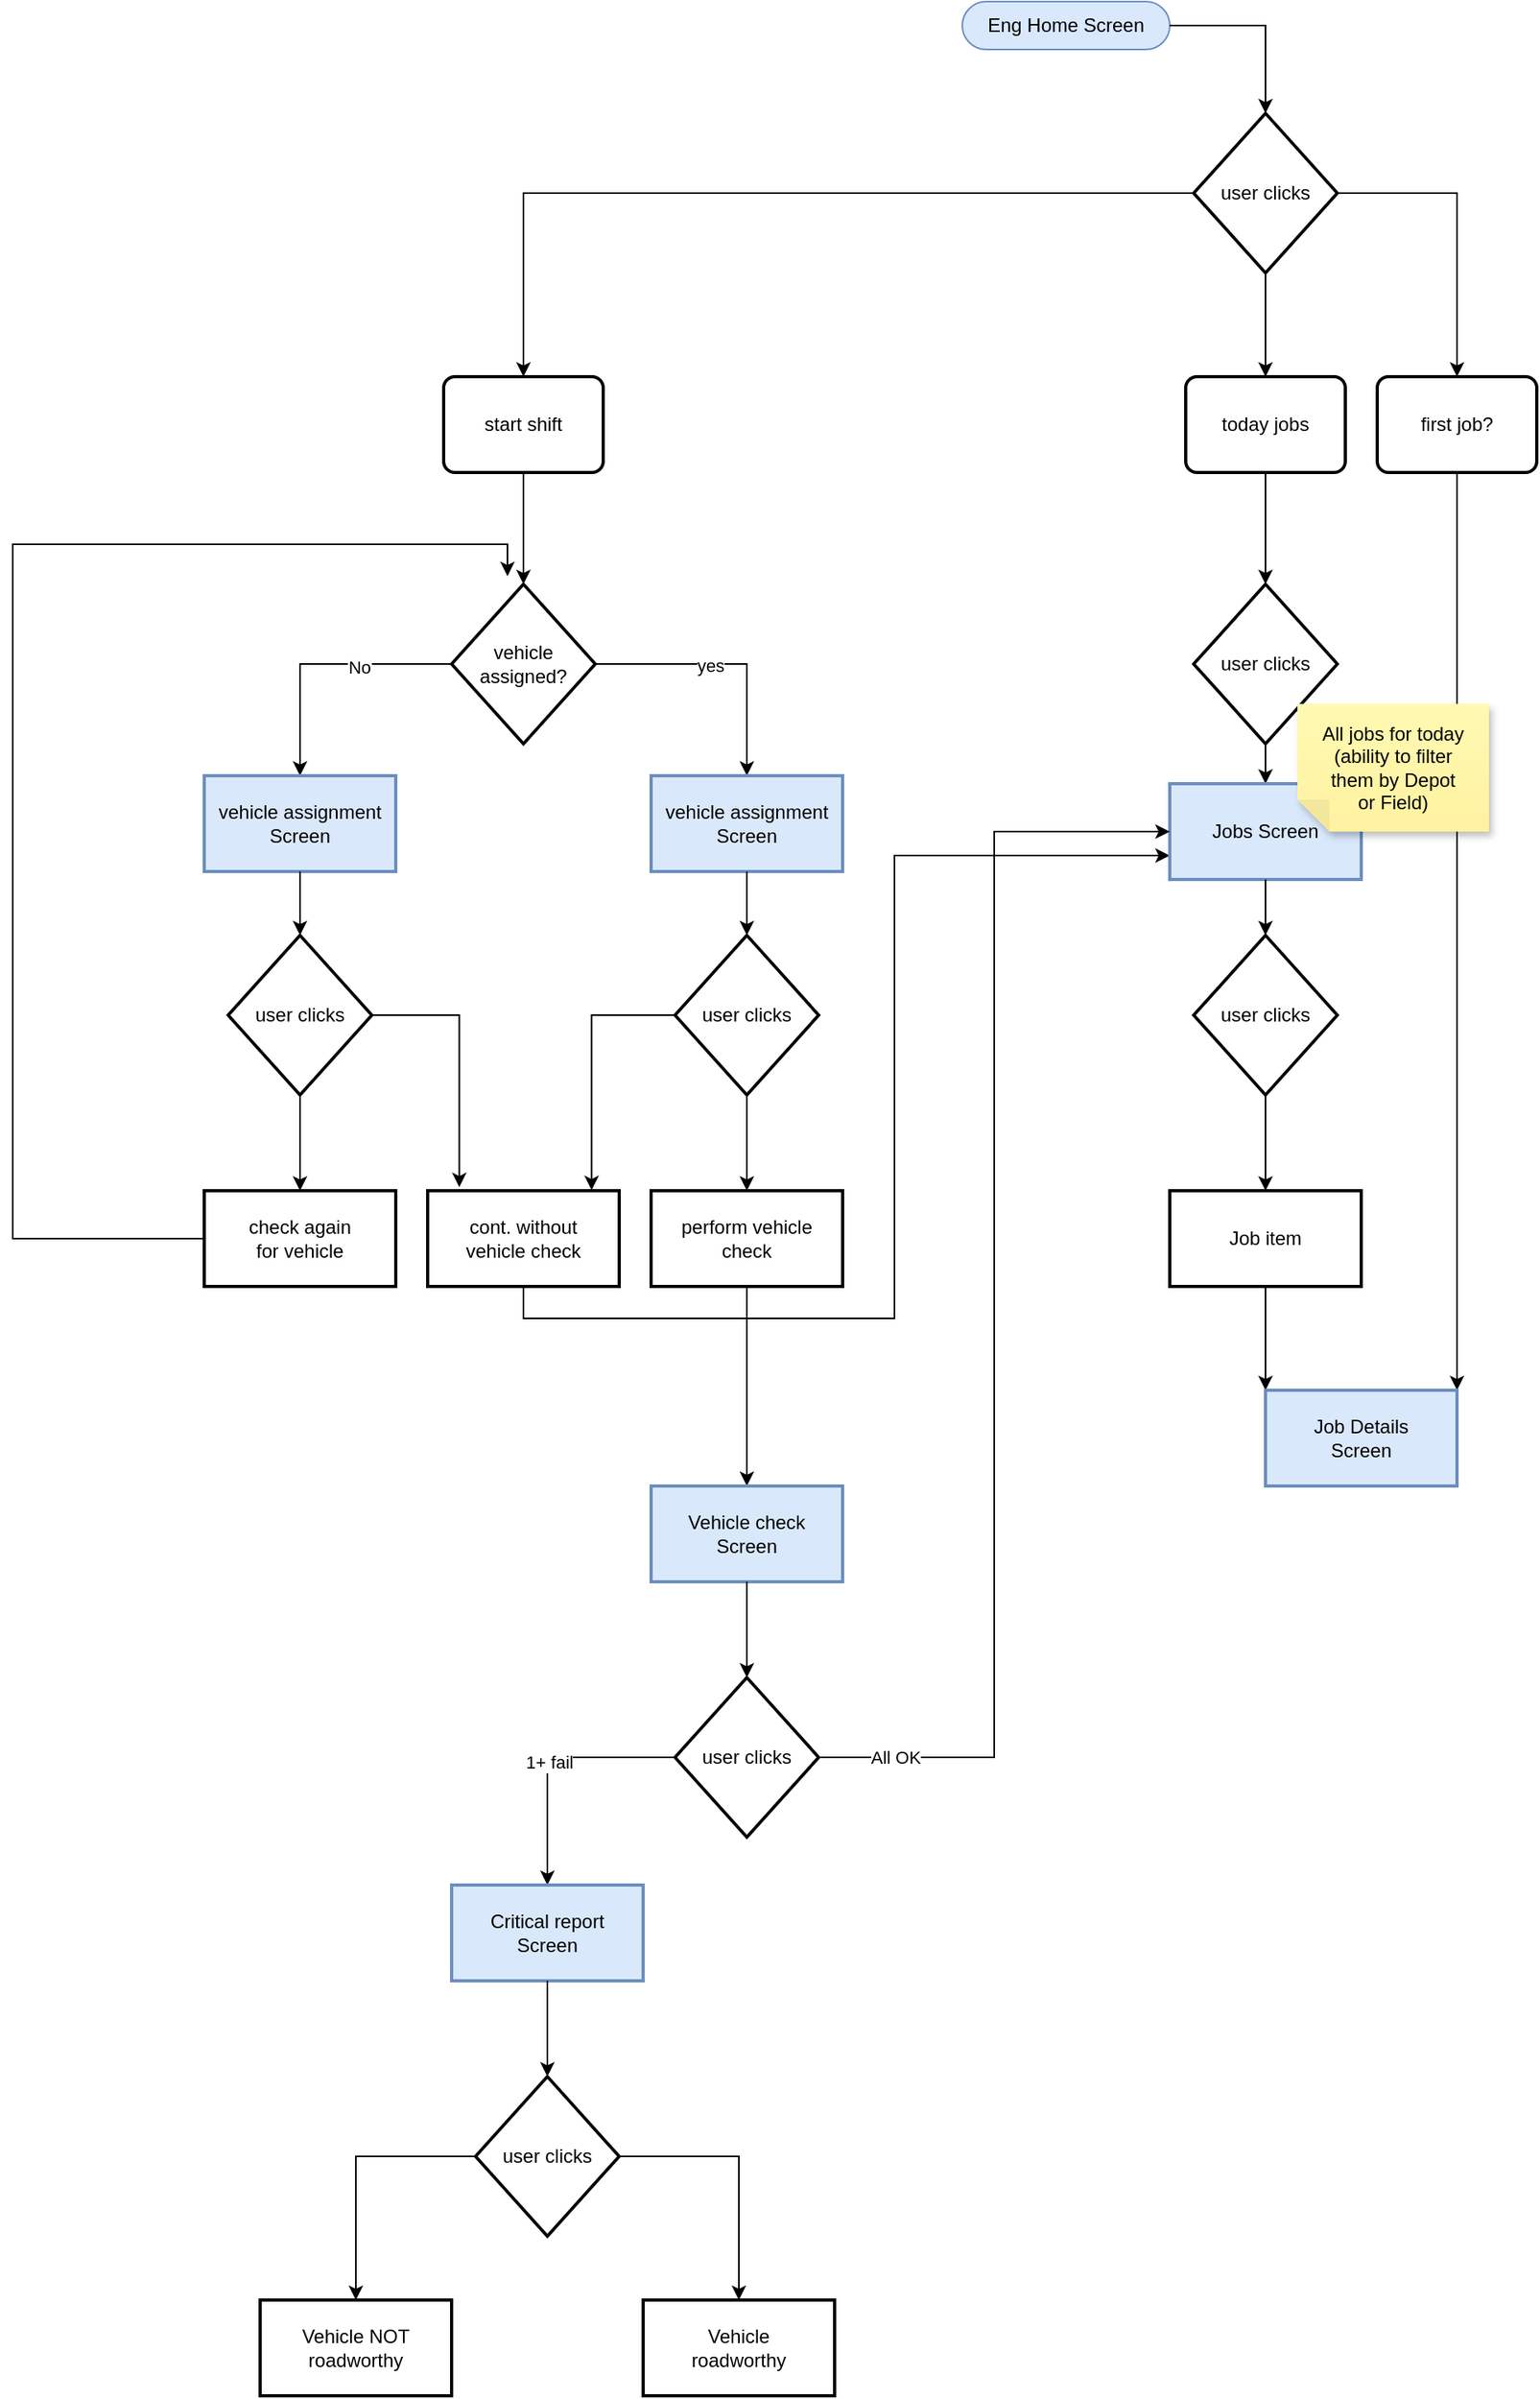 <mxfile version="22.1.5" type="github">
  <diagram id="kgpKYQtTHZ0yAKxKKP6v" name="Page-1">
    <mxGraphModel dx="2194" dy="1446" grid="1" gridSize="10" guides="1" tooltips="1" connect="1" arrows="1" fold="1" page="1" pageScale="1" pageWidth="850" pageHeight="1100" math="0" shadow="0">
      <root>
        <mxCell id="0" />
        <mxCell id="1" parent="0" />
        <mxCell id="PvGmognT5EnWfmdFGkZc-1" value="Eng Home Screen" style="html=1;dashed=0;whiteSpace=wrap;shape=mxgraph.dfd.start;fillColor=#dae8fc;strokeColor=#6c8ebf;" parent="1" vertex="1">
          <mxGeometry x="135" y="30" width="130" height="30" as="geometry" />
        </mxCell>
        <mxCell id="PvGmognT5EnWfmdFGkZc-11" value="" style="edgeStyle=orthogonalEdgeStyle;rounded=0;orthogonalLoop=1;jettySize=auto;html=1;" parent="1" source="PvGmognT5EnWfmdFGkZc-8" target="PvGmognT5EnWfmdFGkZc-10" edge="1">
          <mxGeometry relative="1" as="geometry" />
        </mxCell>
        <mxCell id="PvGmognT5EnWfmdFGkZc-12" value="yes" style="edgeLabel;html=1;align=center;verticalAlign=middle;resizable=0;points=[];" parent="PvGmognT5EnWfmdFGkZc-11" vertex="1" connectable="0">
          <mxGeometry x="-0.125" y="-1" relative="1" as="geometry">
            <mxPoint as="offset" />
          </mxGeometry>
        </mxCell>
        <mxCell id="PvGmognT5EnWfmdFGkZc-34" style="edgeStyle=orthogonalEdgeStyle;rounded=0;orthogonalLoop=1;jettySize=auto;html=1;entryX=0.5;entryY=0;entryDx=0;entryDy=0;" parent="1" source="PvGmognT5EnWfmdFGkZc-8" target="PvGmognT5EnWfmdFGkZc-33" edge="1">
          <mxGeometry relative="1" as="geometry" />
        </mxCell>
        <mxCell id="PvGmognT5EnWfmdFGkZc-35" value="No" style="edgeLabel;html=1;align=center;verticalAlign=middle;resizable=0;points=[];" parent="PvGmognT5EnWfmdFGkZc-34" vertex="1" connectable="0">
          <mxGeometry x="-0.298" y="2" relative="1" as="geometry">
            <mxPoint as="offset" />
          </mxGeometry>
        </mxCell>
        <mxCell id="PvGmognT5EnWfmdFGkZc-8" value="vehicle&lt;br&gt;assigned?" style="strokeWidth=2;html=1;shape=mxgraph.flowchart.decision;whiteSpace=wrap;" parent="1" vertex="1">
          <mxGeometry x="-185" y="395" width="90" height="100" as="geometry" />
        </mxCell>
        <mxCell id="PvGmognT5EnWfmdFGkZc-10" value="vehicle assignment&lt;br&gt;Screen" style="whiteSpace=wrap;html=1;strokeWidth=2;fillColor=#dae8fc;strokeColor=#6c8ebf;" parent="1" vertex="1">
          <mxGeometry x="-60" y="515" width="120" height="60" as="geometry" />
        </mxCell>
        <mxCell id="3YgIs-ONGYep-g5zf4NA-14" style="edgeStyle=orthogonalEdgeStyle;rounded=0;orthogonalLoop=1;jettySize=auto;html=1;entryX=0;entryY=0.75;entryDx=0;entryDy=0;exitX=0.5;exitY=1;exitDx=0;exitDy=0;" edge="1" parent="1" source="PvGmognT5EnWfmdFGkZc-13" target="PvGmognT5EnWfmdFGkZc-47">
          <mxGeometry relative="1" as="geometry" />
        </mxCell>
        <mxCell id="PvGmognT5EnWfmdFGkZc-13" value="cont. without&lt;br&gt;vehicle check" style="whiteSpace=wrap;html=1;strokeWidth=2;" parent="1" vertex="1">
          <mxGeometry x="-200" y="775" width="120" height="60" as="geometry" />
        </mxCell>
        <mxCell id="PvGmognT5EnWfmdFGkZc-27" style="edgeStyle=orthogonalEdgeStyle;rounded=0;orthogonalLoop=1;jettySize=auto;html=1;entryX=0.5;entryY=0;entryDx=0;entryDy=0;" parent="1" source="PvGmognT5EnWfmdFGkZc-22" target="PvGmognT5EnWfmdFGkZc-24" edge="1">
          <mxGeometry relative="1" as="geometry" />
        </mxCell>
        <mxCell id="PvGmognT5EnWfmdFGkZc-28" style="edgeStyle=orthogonalEdgeStyle;rounded=0;orthogonalLoop=1;jettySize=auto;html=1;entryX=0.5;entryY=0;entryDx=0;entryDy=0;" parent="1" source="PvGmognT5EnWfmdFGkZc-22" target="PvGmognT5EnWfmdFGkZc-23" edge="1">
          <mxGeometry relative="1" as="geometry" />
        </mxCell>
        <mxCell id="PvGmognT5EnWfmdFGkZc-29" style="edgeStyle=orthogonalEdgeStyle;rounded=0;orthogonalLoop=1;jettySize=auto;html=1;entryX=0.5;entryY=0;entryDx=0;entryDy=0;" parent="1" source="PvGmognT5EnWfmdFGkZc-22" target="PvGmognT5EnWfmdFGkZc-25" edge="1">
          <mxGeometry relative="1" as="geometry" />
        </mxCell>
        <mxCell id="PvGmognT5EnWfmdFGkZc-22" value="user clicks" style="strokeWidth=2;html=1;shape=mxgraph.flowchart.decision;whiteSpace=wrap;" parent="1" vertex="1">
          <mxGeometry x="280" y="100" width="90" height="100" as="geometry" />
        </mxCell>
        <mxCell id="PvGmognT5EnWfmdFGkZc-23" value="start shift" style="rounded=1;whiteSpace=wrap;html=1;absoluteArcSize=1;arcSize=14;strokeWidth=2;" parent="1" vertex="1">
          <mxGeometry x="-190" y="265" width="100" height="60" as="geometry" />
        </mxCell>
        <mxCell id="PvGmognT5EnWfmdFGkZc-24" value="today jobs" style="rounded=1;whiteSpace=wrap;html=1;absoluteArcSize=1;arcSize=14;strokeWidth=2;" parent="1" vertex="1">
          <mxGeometry x="275" y="265" width="100" height="60" as="geometry" />
        </mxCell>
        <mxCell id="PvGmognT5EnWfmdFGkZc-57" style="edgeStyle=orthogonalEdgeStyle;rounded=0;orthogonalLoop=1;jettySize=auto;html=1;entryX=1;entryY=0;entryDx=0;entryDy=0;" parent="1" source="PvGmognT5EnWfmdFGkZc-25" target="PvGmognT5EnWfmdFGkZc-56" edge="1">
          <mxGeometry relative="1" as="geometry" />
        </mxCell>
        <mxCell id="PvGmognT5EnWfmdFGkZc-25" value="first job?" style="rounded=1;whiteSpace=wrap;html=1;absoluteArcSize=1;arcSize=14;strokeWidth=2;" parent="1" vertex="1">
          <mxGeometry x="395" y="265" width="100" height="60" as="geometry" />
        </mxCell>
        <mxCell id="PvGmognT5EnWfmdFGkZc-30" style="edgeStyle=orthogonalEdgeStyle;rounded=0;orthogonalLoop=1;jettySize=auto;html=1;entryX=0.5;entryY=0;entryDx=0;entryDy=0;entryPerimeter=0;" parent="1" source="PvGmognT5EnWfmdFGkZc-1" target="PvGmognT5EnWfmdFGkZc-22" edge="1">
          <mxGeometry relative="1" as="geometry" />
        </mxCell>
        <mxCell id="PvGmognT5EnWfmdFGkZc-31" style="edgeStyle=orthogonalEdgeStyle;rounded=0;orthogonalLoop=1;jettySize=auto;html=1;entryX=0.5;entryY=0;entryDx=0;entryDy=0;entryPerimeter=0;" parent="1" source="PvGmognT5EnWfmdFGkZc-23" target="PvGmognT5EnWfmdFGkZc-8" edge="1">
          <mxGeometry relative="1" as="geometry" />
        </mxCell>
        <mxCell id="PvGmognT5EnWfmdFGkZc-42" style="edgeStyle=orthogonalEdgeStyle;rounded=0;orthogonalLoop=1;jettySize=auto;html=1;entryX=0.5;entryY=0;entryDx=0;entryDy=0;" parent="1" source="PvGmognT5EnWfmdFGkZc-32" target="PvGmognT5EnWfmdFGkZc-41" edge="1">
          <mxGeometry relative="1" as="geometry" />
        </mxCell>
        <mxCell id="PvGmognT5EnWfmdFGkZc-32" value="user clicks" style="strokeWidth=2;html=1;shape=mxgraph.flowchart.decision;whiteSpace=wrap;" parent="1" vertex="1">
          <mxGeometry x="-45" y="615" width="90" height="100" as="geometry" />
        </mxCell>
        <mxCell id="PvGmognT5EnWfmdFGkZc-33" value="vehicle assignment&lt;br&gt;Screen" style="whiteSpace=wrap;html=1;strokeWidth=2;fillColor=#dae8fc;strokeColor=#6c8ebf;" parent="1" vertex="1">
          <mxGeometry x="-340" y="515" width="120" height="60" as="geometry" />
        </mxCell>
        <mxCell id="PvGmognT5EnWfmdFGkZc-36" style="edgeStyle=orthogonalEdgeStyle;rounded=0;orthogonalLoop=1;jettySize=auto;html=1;entryX=0.5;entryY=0;entryDx=0;entryDy=0;entryPerimeter=0;" parent="1" source="PvGmognT5EnWfmdFGkZc-10" target="PvGmognT5EnWfmdFGkZc-32" edge="1">
          <mxGeometry relative="1" as="geometry" />
        </mxCell>
        <mxCell id="PvGmognT5EnWfmdFGkZc-44" style="edgeStyle=orthogonalEdgeStyle;rounded=0;orthogonalLoop=1;jettySize=auto;html=1;entryX=0.5;entryY=0;entryDx=0;entryDy=0;" parent="1" source="PvGmognT5EnWfmdFGkZc-37" target="PvGmognT5EnWfmdFGkZc-43" edge="1">
          <mxGeometry relative="1" as="geometry" />
        </mxCell>
        <mxCell id="PvGmognT5EnWfmdFGkZc-37" value="user clicks" style="strokeWidth=2;html=1;shape=mxgraph.flowchart.decision;whiteSpace=wrap;" parent="1" vertex="1">
          <mxGeometry x="-325" y="615" width="90" height="100" as="geometry" />
        </mxCell>
        <mxCell id="PvGmognT5EnWfmdFGkZc-38" style="edgeStyle=orthogonalEdgeStyle;rounded=0;orthogonalLoop=1;jettySize=auto;html=1;entryX=0.5;entryY=0;entryDx=0;entryDy=0;entryPerimeter=0;" parent="1" source="PvGmognT5EnWfmdFGkZc-33" target="PvGmognT5EnWfmdFGkZc-37" edge="1">
          <mxGeometry relative="1" as="geometry" />
        </mxCell>
        <mxCell id="3YgIs-ONGYep-g5zf4NA-2" style="edgeStyle=orthogonalEdgeStyle;rounded=0;orthogonalLoop=1;jettySize=auto;html=1;entryX=0.5;entryY=0;entryDx=0;entryDy=0;" edge="1" parent="1" source="PvGmognT5EnWfmdFGkZc-41" target="3YgIs-ONGYep-g5zf4NA-1">
          <mxGeometry relative="1" as="geometry" />
        </mxCell>
        <mxCell id="PvGmognT5EnWfmdFGkZc-41" value="perform vehicle &lt;br&gt;check" style="whiteSpace=wrap;html=1;strokeWidth=2;" parent="1" vertex="1">
          <mxGeometry x="-60" y="775" width="120" height="60" as="geometry" />
        </mxCell>
        <mxCell id="PvGmognT5EnWfmdFGkZc-59" style="edgeStyle=orthogonalEdgeStyle;rounded=0;orthogonalLoop=1;jettySize=auto;html=1;" parent="1" source="PvGmognT5EnWfmdFGkZc-43" edge="1">
          <mxGeometry relative="1" as="geometry">
            <mxPoint x="-150" y="390" as="targetPoint" />
            <Array as="points">
              <mxPoint x="-460" y="805" />
              <mxPoint x="-460" y="370" />
            </Array>
          </mxGeometry>
        </mxCell>
        <mxCell id="PvGmognT5EnWfmdFGkZc-43" value="check again&lt;br&gt;for vehicle" style="whiteSpace=wrap;html=1;strokeWidth=2;" parent="1" vertex="1">
          <mxGeometry x="-340" y="775" width="120" height="60" as="geometry" />
        </mxCell>
        <mxCell id="PvGmognT5EnWfmdFGkZc-48" style="edgeStyle=orthogonalEdgeStyle;rounded=0;orthogonalLoop=1;jettySize=auto;html=1;entryX=0.5;entryY=0;entryDx=0;entryDy=0;" parent="1" source="PvGmognT5EnWfmdFGkZc-45" target="PvGmognT5EnWfmdFGkZc-47" edge="1">
          <mxGeometry relative="1" as="geometry" />
        </mxCell>
        <mxCell id="PvGmognT5EnWfmdFGkZc-45" value="user clicks" style="strokeWidth=2;html=1;shape=mxgraph.flowchart.decision;whiteSpace=wrap;" parent="1" vertex="1">
          <mxGeometry x="280" y="395" width="90" height="100" as="geometry" />
        </mxCell>
        <mxCell id="PvGmognT5EnWfmdFGkZc-46" style="edgeStyle=orthogonalEdgeStyle;rounded=0;orthogonalLoop=1;jettySize=auto;html=1;entryX=0.5;entryY=0;entryDx=0;entryDy=0;entryPerimeter=0;" parent="1" source="PvGmognT5EnWfmdFGkZc-24" target="PvGmognT5EnWfmdFGkZc-45" edge="1">
          <mxGeometry relative="1" as="geometry" />
        </mxCell>
        <mxCell id="PvGmognT5EnWfmdFGkZc-47" value="Jobs Screen" style="whiteSpace=wrap;html=1;strokeWidth=2;fillColor=#dae8fc;strokeColor=#6c8ebf;" parent="1" vertex="1">
          <mxGeometry x="265" y="520" width="120" height="60" as="geometry" />
        </mxCell>
        <mxCell id="PvGmognT5EnWfmdFGkZc-49" value="All jobs for today&lt;br&gt;(ability to filter&lt;br&gt;them by Depot&lt;br&gt;or Field)" style="shape=note;whiteSpace=wrap;html=1;backgroundOutline=1;fontColor=#000000;darkOpacity=0.05;fillColor=#FFF9B2;strokeColor=none;fillStyle=solid;direction=west;gradientDirection=north;gradientColor=#FFF2A1;shadow=1;size=20;pointerEvents=1;" parent="1" vertex="1">
          <mxGeometry x="345" y="470" width="120" height="80" as="geometry" />
        </mxCell>
        <mxCell id="PvGmognT5EnWfmdFGkZc-55" style="edgeStyle=orthogonalEdgeStyle;rounded=0;orthogonalLoop=1;jettySize=auto;html=1;entryX=0.5;entryY=0;entryDx=0;entryDy=0;" parent="1" source="PvGmognT5EnWfmdFGkZc-50" target="PvGmognT5EnWfmdFGkZc-54" edge="1">
          <mxGeometry relative="1" as="geometry" />
        </mxCell>
        <mxCell id="PvGmognT5EnWfmdFGkZc-50" value="user clicks" style="strokeWidth=2;html=1;shape=mxgraph.flowchart.decision;whiteSpace=wrap;" parent="1" vertex="1">
          <mxGeometry x="280" y="615" width="90" height="100" as="geometry" />
        </mxCell>
        <mxCell id="PvGmognT5EnWfmdFGkZc-51" style="edgeStyle=orthogonalEdgeStyle;rounded=0;orthogonalLoop=1;jettySize=auto;html=1;entryX=0.5;entryY=0;entryDx=0;entryDy=0;entryPerimeter=0;" parent="1" source="PvGmognT5EnWfmdFGkZc-47" target="PvGmognT5EnWfmdFGkZc-50" edge="1">
          <mxGeometry relative="1" as="geometry" />
        </mxCell>
        <mxCell id="PvGmognT5EnWfmdFGkZc-52" style="edgeStyle=orthogonalEdgeStyle;rounded=0;orthogonalLoop=1;jettySize=auto;html=1;entryX=0.165;entryY=-0.037;entryDx=0;entryDy=0;entryPerimeter=0;" parent="1" source="PvGmognT5EnWfmdFGkZc-37" target="PvGmognT5EnWfmdFGkZc-13" edge="1">
          <mxGeometry relative="1" as="geometry" />
        </mxCell>
        <mxCell id="PvGmognT5EnWfmdFGkZc-53" style="edgeStyle=orthogonalEdgeStyle;rounded=0;orthogonalLoop=1;jettySize=auto;html=1;entryX=0.856;entryY=-0.006;entryDx=0;entryDy=0;entryPerimeter=0;" parent="1" source="PvGmognT5EnWfmdFGkZc-32" target="PvGmognT5EnWfmdFGkZc-13" edge="1">
          <mxGeometry relative="1" as="geometry" />
        </mxCell>
        <mxCell id="PvGmognT5EnWfmdFGkZc-58" style="edgeStyle=orthogonalEdgeStyle;rounded=0;orthogonalLoop=1;jettySize=auto;html=1;entryX=0;entryY=0;entryDx=0;entryDy=0;" parent="1" source="PvGmognT5EnWfmdFGkZc-54" target="PvGmognT5EnWfmdFGkZc-56" edge="1">
          <mxGeometry relative="1" as="geometry" />
        </mxCell>
        <mxCell id="PvGmognT5EnWfmdFGkZc-54" value="Job item" style="whiteSpace=wrap;html=1;strokeWidth=2;" parent="1" vertex="1">
          <mxGeometry x="265" y="775" width="120" height="60" as="geometry" />
        </mxCell>
        <mxCell id="PvGmognT5EnWfmdFGkZc-56" value="Job Details&lt;br&gt;Screen" style="whiteSpace=wrap;html=1;strokeWidth=2;fillColor=#dae8fc;strokeColor=#6c8ebf;" parent="1" vertex="1">
          <mxGeometry x="325" y="900" width="120" height="60" as="geometry" />
        </mxCell>
        <mxCell id="3YgIs-ONGYep-g5zf4NA-1" value="Vehicle check&lt;br&gt;Screen" style="whiteSpace=wrap;html=1;strokeWidth=2;fillColor=#dae8fc;strokeColor=#6c8ebf;" vertex="1" parent="1">
          <mxGeometry x="-60" y="960" width="120" height="60" as="geometry" />
        </mxCell>
        <mxCell id="3YgIs-ONGYep-g5zf4NA-6" value="" style="edgeStyle=orthogonalEdgeStyle;rounded=0;orthogonalLoop=1;jettySize=auto;html=1;" edge="1" parent="1" source="3YgIs-ONGYep-g5zf4NA-3" target="3YgIs-ONGYep-g5zf4NA-5">
          <mxGeometry relative="1" as="geometry" />
        </mxCell>
        <mxCell id="3YgIs-ONGYep-g5zf4NA-7" value="1+ fail" style="edgeLabel;html=1;align=center;verticalAlign=middle;resizable=0;points=[];" vertex="1" connectable="0" parent="3YgIs-ONGYep-g5zf4NA-6">
          <mxGeometry x="0.037" y="1" relative="1" as="geometry">
            <mxPoint as="offset" />
          </mxGeometry>
        </mxCell>
        <mxCell id="3YgIs-ONGYep-g5zf4NA-10" style="edgeStyle=orthogonalEdgeStyle;rounded=0;orthogonalLoop=1;jettySize=auto;html=1;entryX=0;entryY=0.5;entryDx=0;entryDy=0;" edge="1" parent="1" source="3YgIs-ONGYep-g5zf4NA-3" target="PvGmognT5EnWfmdFGkZc-47">
          <mxGeometry relative="1" as="geometry" />
        </mxCell>
        <mxCell id="3YgIs-ONGYep-g5zf4NA-11" value="All OK" style="edgeLabel;html=1;align=center;verticalAlign=middle;resizable=0;points=[];" vertex="1" connectable="0" parent="3YgIs-ONGYep-g5zf4NA-10">
          <mxGeometry x="-0.88" relative="1" as="geometry">
            <mxPoint as="offset" />
          </mxGeometry>
        </mxCell>
        <mxCell id="3YgIs-ONGYep-g5zf4NA-3" value="user clicks" style="strokeWidth=2;html=1;shape=mxgraph.flowchart.decision;whiteSpace=wrap;" vertex="1" parent="1">
          <mxGeometry x="-45" y="1080" width="90" height="100" as="geometry" />
        </mxCell>
        <mxCell id="3YgIs-ONGYep-g5zf4NA-4" style="edgeStyle=orthogonalEdgeStyle;rounded=0;orthogonalLoop=1;jettySize=auto;html=1;entryX=0.5;entryY=0;entryDx=0;entryDy=0;entryPerimeter=0;" edge="1" parent="1" source="3YgIs-ONGYep-g5zf4NA-1" target="3YgIs-ONGYep-g5zf4NA-3">
          <mxGeometry relative="1" as="geometry" />
        </mxCell>
        <mxCell id="3YgIs-ONGYep-g5zf4NA-5" value="Critical report&lt;br&gt;Screen" style="whiteSpace=wrap;html=1;strokeWidth=2;fillColor=#dae8fc;strokeColor=#6c8ebf;" vertex="1" parent="1">
          <mxGeometry x="-185" y="1210" width="120" height="60" as="geometry" />
        </mxCell>
        <mxCell id="3YgIs-ONGYep-g5zf4NA-16" value="" style="edgeStyle=orthogonalEdgeStyle;rounded=0;orthogonalLoop=1;jettySize=auto;html=1;" edge="1" parent="1" source="3YgIs-ONGYep-g5zf4NA-12" target="3YgIs-ONGYep-g5zf4NA-15">
          <mxGeometry relative="1" as="geometry" />
        </mxCell>
        <mxCell id="3YgIs-ONGYep-g5zf4NA-18" value="" style="edgeStyle=orthogonalEdgeStyle;rounded=0;orthogonalLoop=1;jettySize=auto;html=1;" edge="1" parent="1" source="3YgIs-ONGYep-g5zf4NA-12" target="3YgIs-ONGYep-g5zf4NA-17">
          <mxGeometry relative="1" as="geometry" />
        </mxCell>
        <mxCell id="3YgIs-ONGYep-g5zf4NA-12" value="user clicks" style="strokeWidth=2;html=1;shape=mxgraph.flowchart.decision;whiteSpace=wrap;" vertex="1" parent="1">
          <mxGeometry x="-170" y="1330" width="90" height="100" as="geometry" />
        </mxCell>
        <mxCell id="3YgIs-ONGYep-g5zf4NA-13" style="edgeStyle=orthogonalEdgeStyle;rounded=0;orthogonalLoop=1;jettySize=auto;html=1;entryX=0.5;entryY=0;entryDx=0;entryDy=0;entryPerimeter=0;" edge="1" parent="1" source="3YgIs-ONGYep-g5zf4NA-5" target="3YgIs-ONGYep-g5zf4NA-12">
          <mxGeometry relative="1" as="geometry" />
        </mxCell>
        <mxCell id="3YgIs-ONGYep-g5zf4NA-15" value="Vehicle NOT&lt;br&gt;roadworthy" style="whiteSpace=wrap;html=1;strokeWidth=2;" vertex="1" parent="1">
          <mxGeometry x="-305" y="1470" width="120" height="60" as="geometry" />
        </mxCell>
        <mxCell id="3YgIs-ONGYep-g5zf4NA-17" value="Vehicle&lt;br&gt;roadworthy" style="whiteSpace=wrap;html=1;strokeWidth=2;" vertex="1" parent="1">
          <mxGeometry x="-65" y="1470" width="120" height="60" as="geometry" />
        </mxCell>
      </root>
    </mxGraphModel>
  </diagram>
</mxfile>
